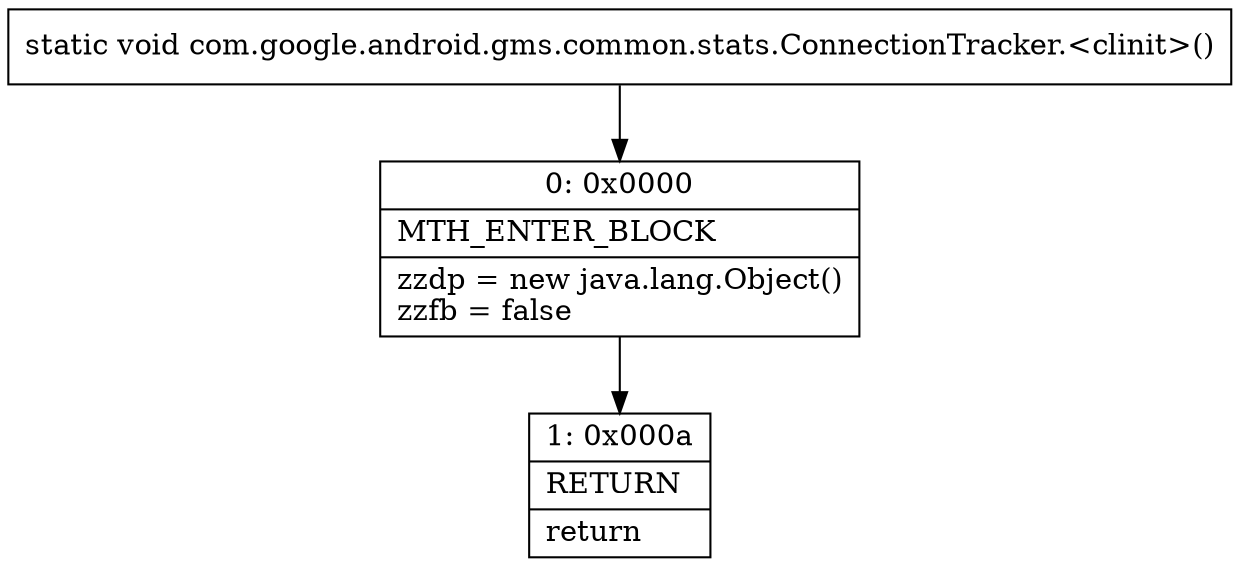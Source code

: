 digraph "CFG forcom.google.android.gms.common.stats.ConnectionTracker.\<clinit\>()V" {
Node_0 [shape=record,label="{0\:\ 0x0000|MTH_ENTER_BLOCK\l|zzdp = new java.lang.Object()\lzzfb = false\l}"];
Node_1 [shape=record,label="{1\:\ 0x000a|RETURN\l|return\l}"];
MethodNode[shape=record,label="{static void com.google.android.gms.common.stats.ConnectionTracker.\<clinit\>() }"];
MethodNode -> Node_0;
Node_0 -> Node_1;
}

